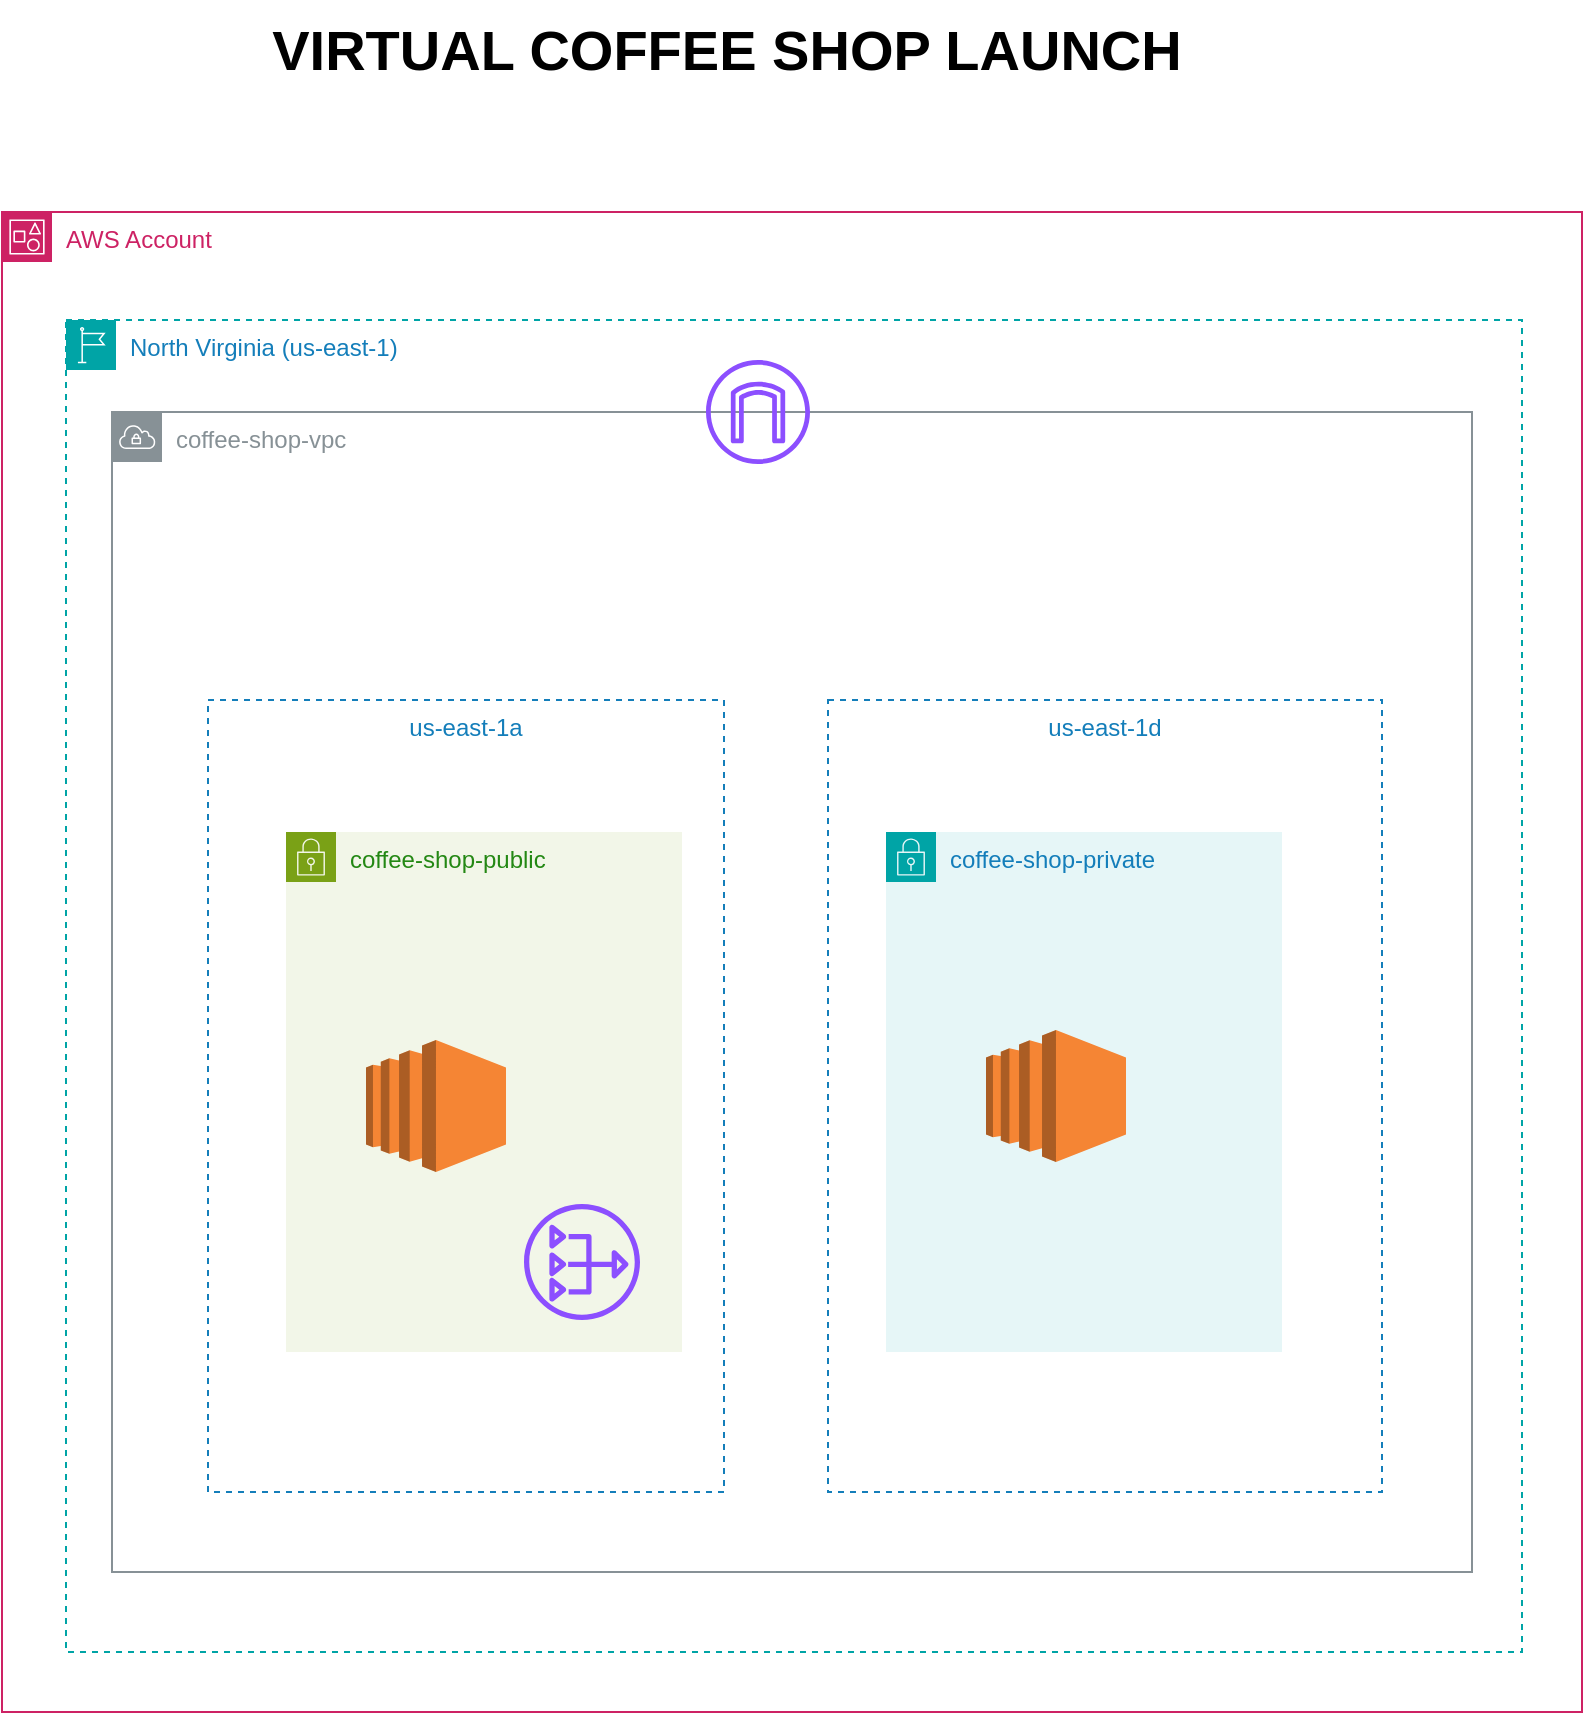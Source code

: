 <mxfile version="22.1.0" type="device">
  <diagram name="Page-1" id="Q93GWKoz6oxIqBlilN9t">
    <mxGraphModel dx="835" dy="798" grid="1" gridSize="10" guides="1" tooltips="1" connect="1" arrows="1" fold="1" page="1" pageScale="1" pageWidth="850" pageHeight="1100" math="0" shadow="0">
      <root>
        <mxCell id="0" />
        <mxCell id="1" parent="0" />
        <mxCell id="MvE2GIELEPy8BYKZNg8B-1" value="AWS Account" style="points=[[0,0],[0.25,0],[0.5,0],[0.75,0],[1,0],[1,0.25],[1,0.5],[1,0.75],[1,1],[0.75,1],[0.5,1],[0.25,1],[0,1],[0,0.75],[0,0.5],[0,0.25]];outlineConnect=0;gradientColor=none;html=1;whiteSpace=wrap;fontSize=12;fontStyle=0;container=1;pointerEvents=0;collapsible=0;recursiveResize=0;shape=mxgraph.aws4.group;grIcon=mxgraph.aws4.group_account;strokeColor=#CD2264;fillColor=none;verticalAlign=top;align=left;spacingLeft=30;fontColor=#CD2264;dashed=0;" vertex="1" parent="1">
          <mxGeometry x="28" y="226" width="790" height="750" as="geometry" />
        </mxCell>
        <mxCell id="MvE2GIELEPy8BYKZNg8B-2" value="coffee-shop-vpc" style="sketch=0;outlineConnect=0;gradientColor=none;html=1;whiteSpace=wrap;fontSize=12;fontStyle=0;shape=mxgraph.aws4.group;grIcon=mxgraph.aws4.group_vpc;strokeColor=#879196;fillColor=none;verticalAlign=top;align=left;spacingLeft=30;fontColor=#879196;dashed=0;" vertex="1" parent="MvE2GIELEPy8BYKZNg8B-1">
          <mxGeometry x="55" y="100" width="680" height="580" as="geometry" />
        </mxCell>
        <mxCell id="MvE2GIELEPy8BYKZNg8B-5" value="North Virginia (us-east-1)" style="points=[[0,0],[0.25,0],[0.5,0],[0.75,0],[1,0],[1,0.25],[1,0.5],[1,0.75],[1,1],[0.75,1],[0.5,1],[0.25,1],[0,1],[0,0.75],[0,0.5],[0,0.25]];outlineConnect=0;gradientColor=none;html=1;whiteSpace=wrap;fontSize=12;fontStyle=0;container=1;pointerEvents=0;collapsible=0;recursiveResize=0;shape=mxgraph.aws4.group;grIcon=mxgraph.aws4.group_region;strokeColor=#00A4A6;fillColor=none;verticalAlign=top;align=left;spacingLeft=30;fontColor=#147EBA;dashed=1;" vertex="1" parent="MvE2GIELEPy8BYKZNg8B-1">
          <mxGeometry x="32" y="54" width="728" height="666" as="geometry" />
        </mxCell>
        <mxCell id="MvE2GIELEPy8BYKZNg8B-10" value="" style="sketch=0;outlineConnect=0;fontColor=#232F3E;gradientColor=none;fillColor=#8C4FFF;strokeColor=none;dashed=0;verticalLabelPosition=bottom;verticalAlign=top;align=center;html=1;fontSize=12;fontStyle=0;aspect=fixed;pointerEvents=1;shape=mxgraph.aws4.internet_gateway;" vertex="1" parent="MvE2GIELEPy8BYKZNg8B-5">
          <mxGeometry x="320" y="20" width="52" height="52" as="geometry" />
        </mxCell>
        <mxCell id="MvE2GIELEPy8BYKZNg8B-6" value="us-east-1a" style="fillColor=none;strokeColor=#147EBA;dashed=1;verticalAlign=top;fontStyle=0;fontColor=#147EBA;whiteSpace=wrap;html=1;" vertex="1" parent="MvE2GIELEPy8BYKZNg8B-1">
          <mxGeometry x="103" y="244" width="258" height="396" as="geometry" />
        </mxCell>
        <mxCell id="MvE2GIELEPy8BYKZNg8B-7" value="us-east-1d" style="fillColor=none;strokeColor=#147EBA;dashed=1;verticalAlign=top;fontStyle=0;fontColor=#147EBA;whiteSpace=wrap;html=1;" vertex="1" parent="MvE2GIELEPy8BYKZNg8B-1">
          <mxGeometry x="413" y="244" width="277" height="396" as="geometry" />
        </mxCell>
        <mxCell id="MvE2GIELEPy8BYKZNg8B-8" value="coffee-shop-public" style="points=[[0,0],[0.25,0],[0.5,0],[0.75,0],[1,0],[1,0.25],[1,0.5],[1,0.75],[1,1],[0.75,1],[0.5,1],[0.25,1],[0,1],[0,0.75],[0,0.5],[0,0.25]];outlineConnect=0;gradientColor=none;html=1;whiteSpace=wrap;fontSize=12;fontStyle=0;container=1;pointerEvents=0;collapsible=0;recursiveResize=0;shape=mxgraph.aws4.group;grIcon=mxgraph.aws4.group_security_group;grStroke=0;strokeColor=#7AA116;fillColor=#F2F6E8;verticalAlign=top;align=left;spacingLeft=30;fontColor=#248814;dashed=0;" vertex="1" parent="MvE2GIELEPy8BYKZNg8B-1">
          <mxGeometry x="142" y="310" width="198" height="260" as="geometry" />
        </mxCell>
        <mxCell id="MvE2GIELEPy8BYKZNg8B-11" value="" style="outlineConnect=0;dashed=0;verticalLabelPosition=bottom;verticalAlign=top;align=center;html=1;shape=mxgraph.aws3.ec2;fillColor=#F58534;gradientColor=none;" vertex="1" parent="MvE2GIELEPy8BYKZNg8B-8">
          <mxGeometry x="40" y="104" width="70" height="66" as="geometry" />
        </mxCell>
        <mxCell id="MvE2GIELEPy8BYKZNg8B-9" value="coffee-shop-private" style="points=[[0,0],[0.25,0],[0.5,0],[0.75,0],[1,0],[1,0.25],[1,0.5],[1,0.75],[1,1],[0.75,1],[0.5,1],[0.25,1],[0,1],[0,0.75],[0,0.5],[0,0.25]];outlineConnect=0;gradientColor=none;html=1;whiteSpace=wrap;fontSize=12;fontStyle=0;container=1;pointerEvents=0;collapsible=0;recursiveResize=0;shape=mxgraph.aws4.group;grIcon=mxgraph.aws4.group_security_group;grStroke=0;strokeColor=#00A4A6;fillColor=#E6F6F7;verticalAlign=top;align=left;spacingLeft=30;fontColor=#147EBA;dashed=0;" vertex="1" parent="MvE2GIELEPy8BYKZNg8B-1">
          <mxGeometry x="442" y="310" width="198" height="260" as="geometry" />
        </mxCell>
        <mxCell id="MvE2GIELEPy8BYKZNg8B-12" value="" style="outlineConnect=0;dashed=0;verticalLabelPosition=bottom;verticalAlign=top;align=center;html=1;shape=mxgraph.aws3.ec2;fillColor=#F58534;gradientColor=none;" vertex="1" parent="MvE2GIELEPy8BYKZNg8B-9">
          <mxGeometry x="50" y="99" width="70" height="66" as="geometry" />
        </mxCell>
        <mxCell id="MvE2GIELEPy8BYKZNg8B-14" value="" style="sketch=0;outlineConnect=0;fontColor=#232F3E;gradientColor=none;fillColor=#8C4FFF;strokeColor=none;dashed=0;verticalLabelPosition=bottom;verticalAlign=top;align=center;html=1;fontSize=12;fontStyle=0;aspect=fixed;pointerEvents=1;shape=mxgraph.aws4.nat_gateway;" vertex="1" parent="MvE2GIELEPy8BYKZNg8B-1">
          <mxGeometry x="261" y="496" width="58" height="58" as="geometry" />
        </mxCell>
        <mxCell id="MvE2GIELEPy8BYKZNg8B-4" value="VIRTUAL COFFEE SHOP LAUNCH" style="text;strokeColor=none;fillColor=none;html=1;fontSize=28;fontStyle=1;verticalAlign=middle;align=center;" vertex="1" parent="1">
          <mxGeometry x="150" y="120" width="480" height="50" as="geometry" />
        </mxCell>
      </root>
    </mxGraphModel>
  </diagram>
</mxfile>
